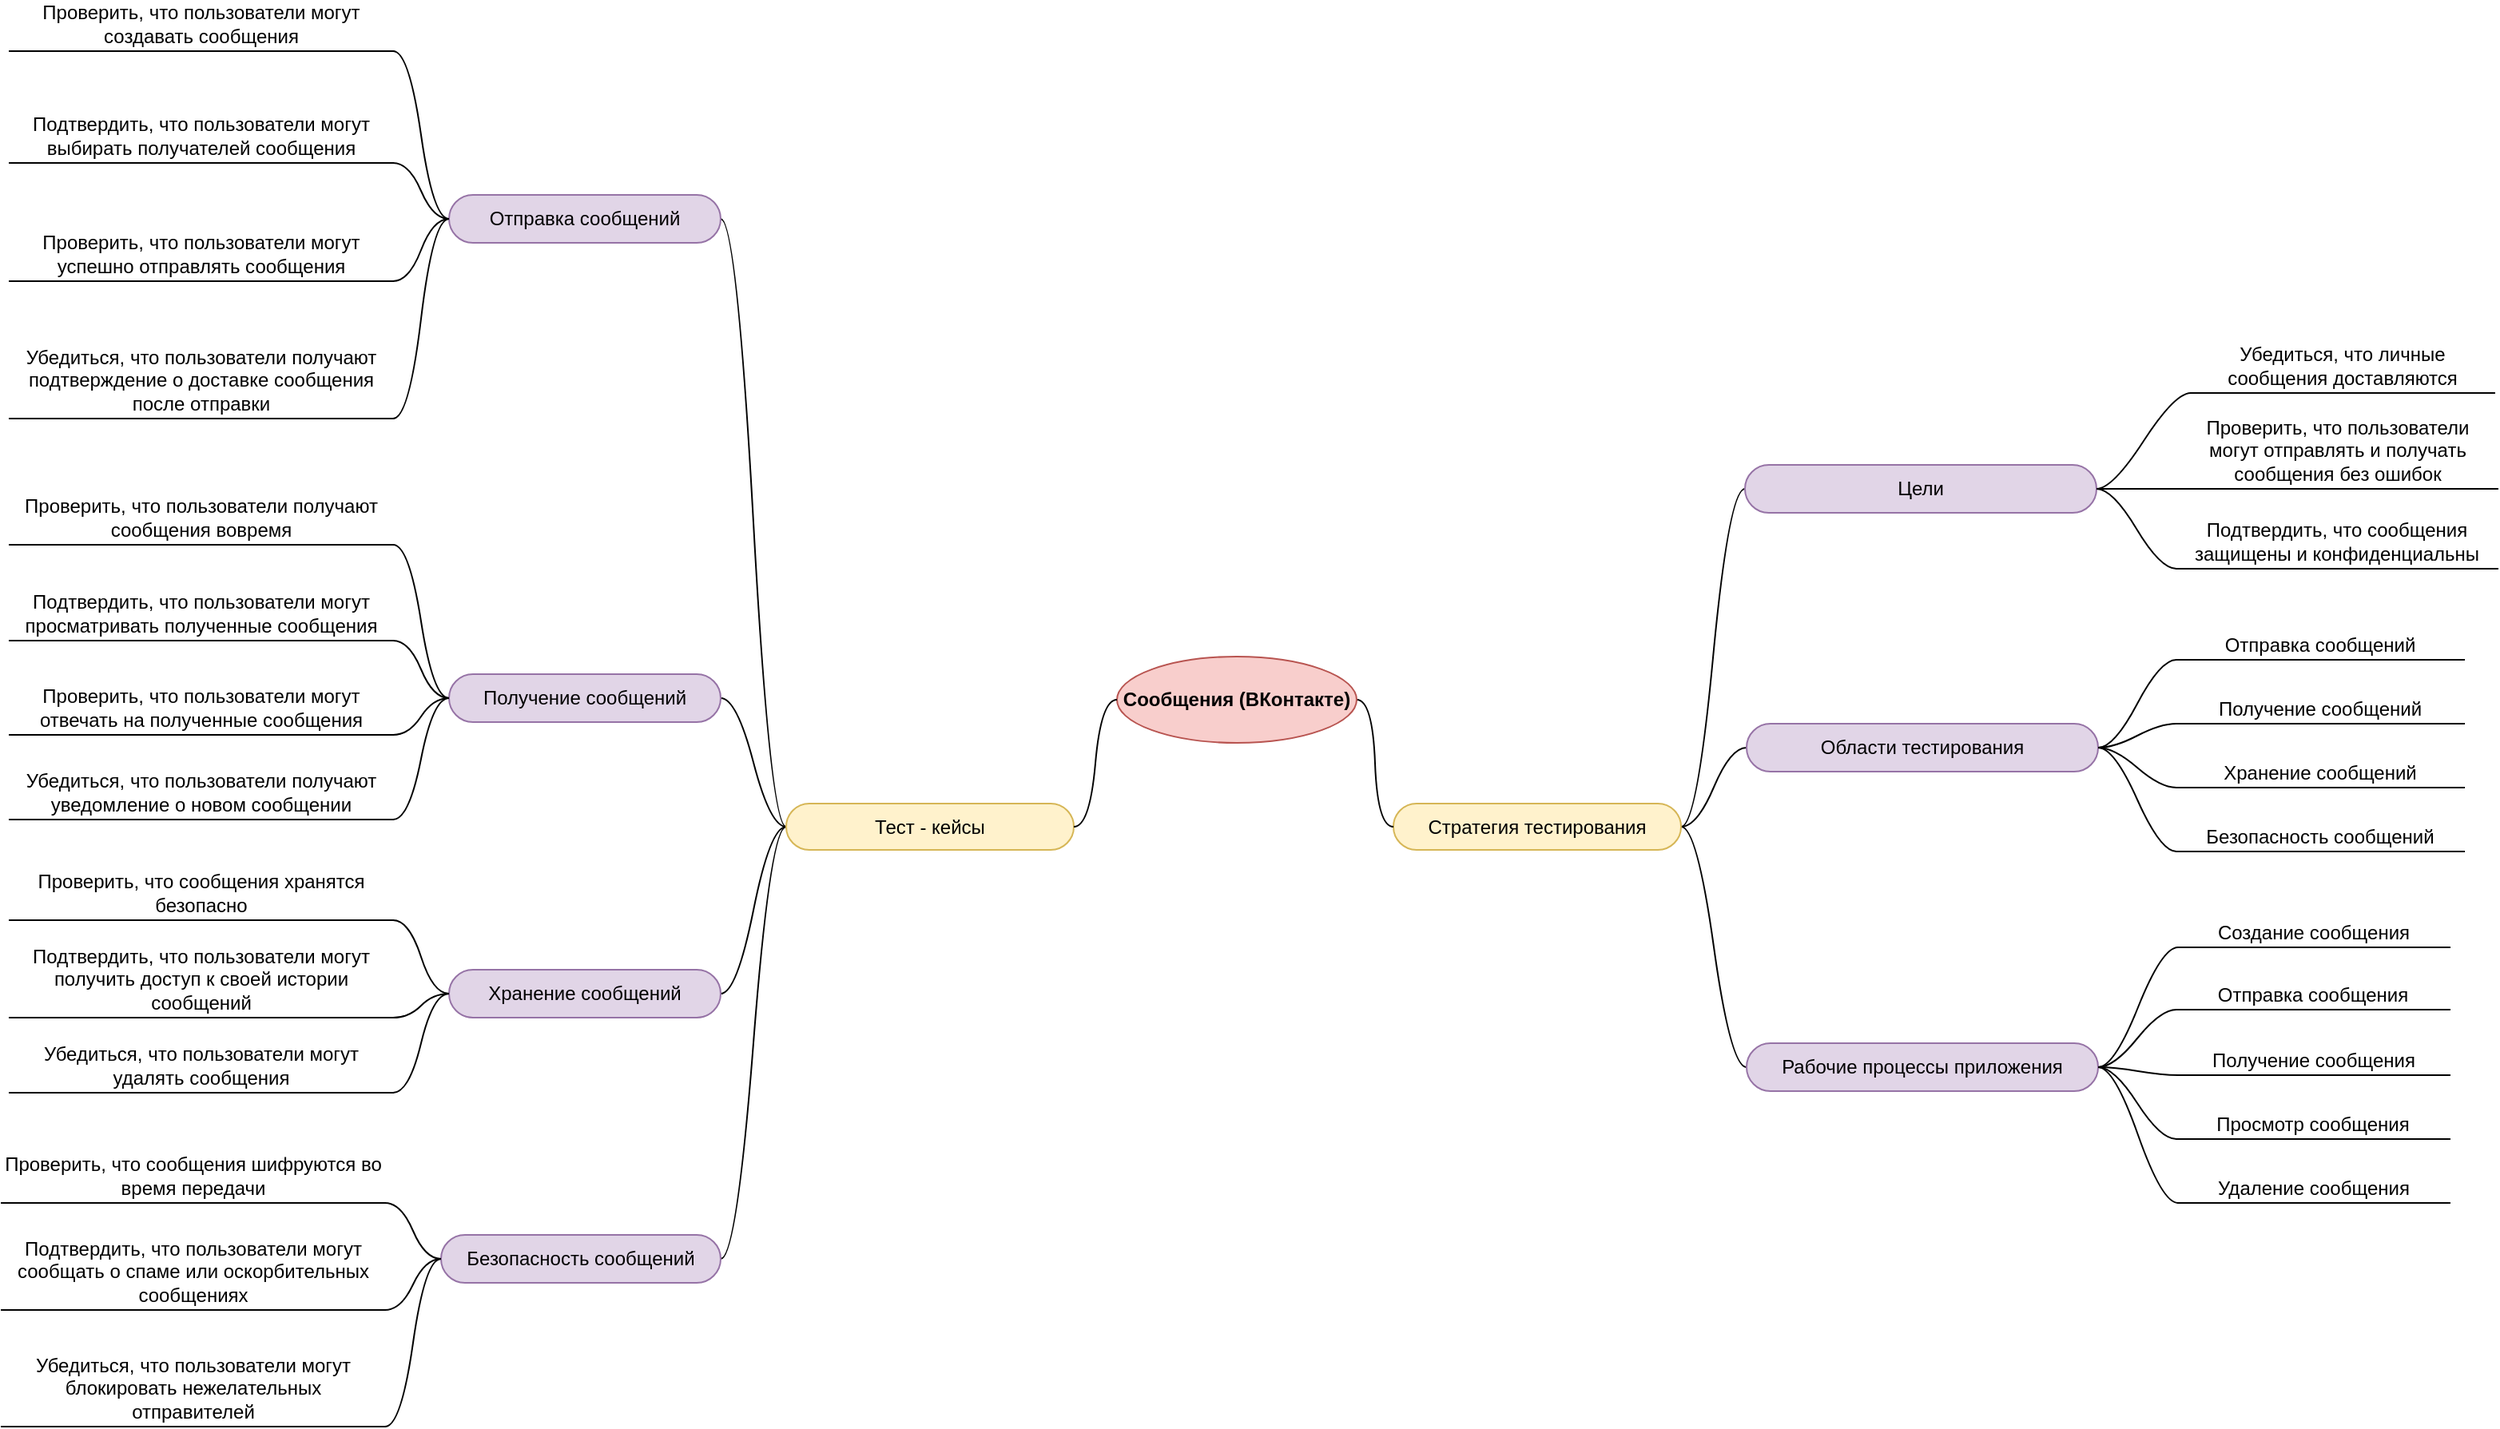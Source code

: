 <mxfile version="21.3.7" type="device">
  <diagram name="Mind Map" id="d9MT_dZZyGYE3YTOfbhO">
    <mxGraphModel dx="2514" dy="1024" grid="1" gridSize="10" guides="1" tooltips="1" connect="1" arrows="1" fold="1" page="1" pageScale="1" pageWidth="827" pageHeight="1169" math="0" shadow="0">
      <root>
        <mxCell id="0" />
        <mxCell id="1" parent="0" />
        <mxCell id="D-rcq2_naav-vHTjKdaI-103" style="edgeStyle=entityRelationEdgeStyle;rounded=0;orthogonalLoop=1;jettySize=auto;html=1;startArrow=none;endArrow=none;segment=10;curved=1;sourcePerimeterSpacing=0;targetPerimeterSpacing=0;entryX=0;entryY=0.5;entryDx=0;entryDy=0;" edge="1" parent="1" source="D-rcq2_naav-vHTjKdaI-1" target="D-rcq2_naav-vHTjKdaI-8">
          <mxGeometry relative="1" as="geometry" />
        </mxCell>
        <mxCell id="D-rcq2_naav-vHTjKdaI-104" style="edgeStyle=entityRelationEdgeStyle;rounded=0;orthogonalLoop=1;jettySize=auto;html=1;startArrow=none;endArrow=none;segment=10;curved=1;sourcePerimeterSpacing=0;targetPerimeterSpacing=0;entryX=0;entryY=0.5;entryDx=0;entryDy=0;" edge="1" parent="1" source="D-rcq2_naav-vHTjKdaI-1" target="D-rcq2_naav-vHTjKdaI-13">
          <mxGeometry relative="1" as="geometry" />
        </mxCell>
        <mxCell id="D-rcq2_naav-vHTjKdaI-105" style="edgeStyle=entityRelationEdgeStyle;rounded=0;orthogonalLoop=1;jettySize=auto;html=1;startArrow=none;endArrow=none;segment=10;curved=1;sourcePerimeterSpacing=0;targetPerimeterSpacing=0;entryX=0;entryY=0.5;entryDx=0;entryDy=0;" edge="1" parent="1" source="D-rcq2_naav-vHTjKdaI-1" target="D-rcq2_naav-vHTjKdaI-11">
          <mxGeometry relative="1" as="geometry" />
        </mxCell>
        <mxCell id="D-rcq2_naav-vHTjKdaI-1" value="Стратегия тестирования" style="whiteSpace=wrap;html=1;rounded=1;arcSize=50;align=center;verticalAlign=middle;strokeWidth=1;autosize=1;spacing=4;treeFolding=1;treeMoving=1;newEdgeStyle={&quot;edgeStyle&quot;:&quot;entityRelationEdgeStyle&quot;,&quot;startArrow&quot;:&quot;none&quot;,&quot;endArrow&quot;:&quot;none&quot;,&quot;segment&quot;:10,&quot;curved&quot;:1,&quot;sourcePerimeterSpacing&quot;:0,&quot;targetPerimeterSpacing&quot;:0};fillColor=#fff2cc;strokeColor=#d6b656;" vertex="1" parent="1">
          <mxGeometry x="101" y="621" width="180" height="29" as="geometry" />
        </mxCell>
        <mxCell id="D-rcq2_naav-vHTjKdaI-2" value="" style="edgeStyle=entityRelationEdgeStyle;startArrow=none;endArrow=none;segment=10;curved=1;sourcePerimeterSpacing=0;targetPerimeterSpacing=0;rounded=0;exitX=1;exitY=0.5;exitDx=0;exitDy=0;" edge="1" target="D-rcq2_naav-vHTjKdaI-1" parent="1" source="D-rcq2_naav-vHTjKdaI-3">
          <mxGeometry relative="1" as="geometry">
            <mxPoint x="541" y="656" as="sourcePoint" />
          </mxGeometry>
        </mxCell>
        <mxCell id="D-rcq2_naav-vHTjKdaI-3" value="Сообщения (ВКонтакте)" style="ellipse;whiteSpace=wrap;html=1;align=center;newEdgeStyle={&quot;edgeStyle&quot;:&quot;entityRelationEdgeStyle&quot;,&quot;startArrow&quot;:&quot;none&quot;,&quot;endArrow&quot;:&quot;none&quot;,&quot;segment&quot;:10,&quot;curved&quot;:1,&quot;sourcePerimeterSpacing&quot;:0,&quot;targetPerimeterSpacing&quot;:0};treeFolding=1;treeMoving=1;fillColor=#f8cecc;strokeColor=#b85450;fontStyle=1" vertex="1" parent="1">
          <mxGeometry x="-72" y="529" width="150" height="54" as="geometry" />
        </mxCell>
        <mxCell id="D-rcq2_naav-vHTjKdaI-96" style="edgeStyle=entityRelationEdgeStyle;rounded=0;orthogonalLoop=1;jettySize=auto;html=1;startArrow=none;endArrow=none;segment=10;curved=1;sourcePerimeterSpacing=0;targetPerimeterSpacing=0;entryX=1;entryY=0.5;entryDx=0;entryDy=0;" edge="1" parent="1" source="D-rcq2_naav-vHTjKdaI-4" target="D-rcq2_naav-vHTjKdaI-15">
          <mxGeometry relative="1" as="geometry" />
        </mxCell>
        <mxCell id="D-rcq2_naav-vHTjKdaI-97" style="edgeStyle=entityRelationEdgeStyle;rounded=0;orthogonalLoop=1;jettySize=auto;html=1;startArrow=none;endArrow=none;segment=10;curved=1;sourcePerimeterSpacing=0;targetPerimeterSpacing=0;entryX=1;entryY=0.5;entryDx=0;entryDy=0;" edge="1" parent="1" source="D-rcq2_naav-vHTjKdaI-4" target="D-rcq2_naav-vHTjKdaI-17">
          <mxGeometry relative="1" as="geometry" />
        </mxCell>
        <mxCell id="D-rcq2_naav-vHTjKdaI-98" style="edgeStyle=entityRelationEdgeStyle;rounded=0;orthogonalLoop=1;jettySize=auto;html=1;startArrow=none;endArrow=none;segment=10;curved=1;sourcePerimeterSpacing=0;targetPerimeterSpacing=0;entryX=1;entryY=0.5;entryDx=0;entryDy=0;" edge="1" parent="1" source="D-rcq2_naav-vHTjKdaI-4" target="D-rcq2_naav-vHTjKdaI-18">
          <mxGeometry relative="1" as="geometry" />
        </mxCell>
        <mxCell id="D-rcq2_naav-vHTjKdaI-99" style="edgeStyle=entityRelationEdgeStyle;rounded=0;orthogonalLoop=1;jettySize=auto;html=1;startArrow=none;endArrow=none;segment=10;curved=1;sourcePerimeterSpacing=0;targetPerimeterSpacing=0;entryX=1;entryY=0.5;entryDx=0;entryDy=0;" edge="1" parent="1" source="D-rcq2_naav-vHTjKdaI-4" target="D-rcq2_naav-vHTjKdaI-19">
          <mxGeometry relative="1" as="geometry" />
        </mxCell>
        <mxCell id="D-rcq2_naav-vHTjKdaI-4" value="Тест - кейсы" style="whiteSpace=wrap;html=1;rounded=1;arcSize=50;align=center;verticalAlign=middle;strokeWidth=1;autosize=1;spacing=4;treeFolding=1;treeMoving=1;newEdgeStyle={&quot;edgeStyle&quot;:&quot;entityRelationEdgeStyle&quot;,&quot;startArrow&quot;:&quot;none&quot;,&quot;endArrow&quot;:&quot;none&quot;,&quot;segment&quot;:10,&quot;curved&quot;:1,&quot;sourcePerimeterSpacing&quot;:0,&quot;targetPerimeterSpacing&quot;:0};fillColor=#fff2cc;strokeColor=#d6b656;" vertex="1" parent="1">
          <mxGeometry x="-279" y="621" width="180" height="29" as="geometry" />
        </mxCell>
        <mxCell id="D-rcq2_naav-vHTjKdaI-5" value="" style="edgeStyle=entityRelationEdgeStyle;startArrow=none;endArrow=none;segment=10;curved=1;sourcePerimeterSpacing=0;targetPerimeterSpacing=0;rounded=0;exitX=0;exitY=0.5;exitDx=0;exitDy=0;" edge="1" target="D-rcq2_naav-vHTjKdaI-4" parent="1" source="D-rcq2_naav-vHTjKdaI-3">
          <mxGeometry relative="1" as="geometry">
            <mxPoint x="591" y="483" as="sourcePoint" />
          </mxGeometry>
        </mxCell>
        <mxCell id="D-rcq2_naav-vHTjKdaI-8" value="Цели" style="whiteSpace=wrap;html=1;rounded=1;arcSize=50;align=center;verticalAlign=middle;strokeWidth=1;autosize=1;spacing=4;treeFolding=1;treeMoving=1;newEdgeStyle={&quot;edgeStyle&quot;:&quot;entityRelationEdgeStyle&quot;,&quot;startArrow&quot;:&quot;none&quot;,&quot;endArrow&quot;:&quot;none&quot;,&quot;segment&quot;:10,&quot;curved&quot;:1,&quot;sourcePerimeterSpacing&quot;:0,&quot;targetPerimeterSpacing&quot;:0};fillColor=#e1d5e7;strokeColor=#9673a6;" vertex="1" parent="1">
          <mxGeometry x="321" y="409" width="220" height="30" as="geometry" />
        </mxCell>
        <mxCell id="D-rcq2_naav-vHTjKdaI-11" value="Области тестирования" style="whiteSpace=wrap;html=1;rounded=1;arcSize=50;align=center;verticalAlign=middle;strokeWidth=1;autosize=1;spacing=4;treeFolding=1;treeMoving=1;newEdgeStyle={&quot;edgeStyle&quot;:&quot;entityRelationEdgeStyle&quot;,&quot;startArrow&quot;:&quot;none&quot;,&quot;endArrow&quot;:&quot;none&quot;,&quot;segment&quot;:10,&quot;curved&quot;:1,&quot;sourcePerimeterSpacing&quot;:0,&quot;targetPerimeterSpacing&quot;:0};fillColor=#e1d5e7;strokeColor=#9673a6;" vertex="1" parent="1">
          <mxGeometry x="322" y="571" width="220" height="30" as="geometry" />
        </mxCell>
        <mxCell id="D-rcq2_naav-vHTjKdaI-13" value="Рабочие процессы приложения" style="whiteSpace=wrap;html=1;rounded=1;arcSize=50;align=center;verticalAlign=middle;strokeWidth=1;autosize=1;spacing=4;treeFolding=1;treeMoving=1;newEdgeStyle={&quot;edgeStyle&quot;:&quot;entityRelationEdgeStyle&quot;,&quot;startArrow&quot;:&quot;none&quot;,&quot;endArrow&quot;:&quot;none&quot;,&quot;segment&quot;:10,&quot;curved&quot;:1,&quot;sourcePerimeterSpacing&quot;:0,&quot;targetPerimeterSpacing&quot;:0};fillColor=#e1d5e7;strokeColor=#9673a6;" vertex="1" parent="1">
          <mxGeometry x="322" y="771" width="220" height="30" as="geometry" />
        </mxCell>
        <mxCell id="D-rcq2_naav-vHTjKdaI-15" value="Отправка сообщений" style="whiteSpace=wrap;html=1;rounded=1;arcSize=50;align=center;verticalAlign=middle;strokeWidth=1;autosize=1;spacing=4;treeFolding=1;treeMoving=1;newEdgeStyle={&quot;edgeStyle&quot;:&quot;entityRelationEdgeStyle&quot;,&quot;startArrow&quot;:&quot;none&quot;,&quot;endArrow&quot;:&quot;none&quot;,&quot;segment&quot;:10,&quot;curved&quot;:1,&quot;sourcePerimeterSpacing&quot;:0,&quot;targetPerimeterSpacing&quot;:0};fillColor=#e1d5e7;strokeColor=#9673a6;" vertex="1" parent="1">
          <mxGeometry x="-490" y="240" width="170" height="30" as="geometry" />
        </mxCell>
        <mxCell id="D-rcq2_naav-vHTjKdaI-17" value="Получение сообщений" style="whiteSpace=wrap;html=1;rounded=1;arcSize=50;align=center;verticalAlign=middle;strokeWidth=1;autosize=1;spacing=4;treeFolding=1;treeMoving=1;newEdgeStyle={&quot;edgeStyle&quot;:&quot;entityRelationEdgeStyle&quot;,&quot;startArrow&quot;:&quot;none&quot;,&quot;endArrow&quot;:&quot;none&quot;,&quot;segment&quot;:10,&quot;curved&quot;:1,&quot;sourcePerimeterSpacing&quot;:0,&quot;targetPerimeterSpacing&quot;:0};fillColor=#e1d5e7;strokeColor=#9673a6;" vertex="1" parent="1">
          <mxGeometry x="-490" y="540" width="170" height="30" as="geometry" />
        </mxCell>
        <mxCell id="D-rcq2_naav-vHTjKdaI-18" value="Хранение сообщений" style="whiteSpace=wrap;html=1;rounded=1;arcSize=50;align=center;verticalAlign=middle;strokeWidth=1;autosize=1;spacing=4;treeFolding=1;treeMoving=1;newEdgeStyle={&quot;edgeStyle&quot;:&quot;entityRelationEdgeStyle&quot;,&quot;startArrow&quot;:&quot;none&quot;,&quot;endArrow&quot;:&quot;none&quot;,&quot;segment&quot;:10,&quot;curved&quot;:1,&quot;sourcePerimeterSpacing&quot;:0,&quot;targetPerimeterSpacing&quot;:0};fillColor=#e1d5e7;strokeColor=#9673a6;" vertex="1" parent="1">
          <mxGeometry x="-490" y="725" width="170" height="30" as="geometry" />
        </mxCell>
        <mxCell id="D-rcq2_naav-vHTjKdaI-19" value="Безопасность сообщений" style="whiteSpace=wrap;html=1;rounded=1;arcSize=50;align=center;verticalAlign=middle;strokeWidth=1;autosize=1;spacing=4;treeFolding=1;treeMoving=1;newEdgeStyle={&quot;edgeStyle&quot;:&quot;entityRelationEdgeStyle&quot;,&quot;startArrow&quot;:&quot;none&quot;,&quot;endArrow&quot;:&quot;none&quot;,&quot;segment&quot;:10,&quot;curved&quot;:1,&quot;sourcePerimeterSpacing&quot;:0,&quot;targetPerimeterSpacing&quot;:0};fillColor=#e1d5e7;strokeColor=#9673a6;" vertex="1" parent="1">
          <mxGeometry x="-495" y="891" width="175" height="30" as="geometry" />
        </mxCell>
        <mxCell id="D-rcq2_naav-vHTjKdaI-22" value="Убедиться, что личные сообщения доставляются" style="whiteSpace=wrap;html=1;shape=partialRectangle;top=0;left=0;bottom=1;right=0;points=[[0,1],[1,1]];fillColor=none;align=center;verticalAlign=bottom;routingCenterY=0.5;snapToPoint=1;recursiveResize=0;autosize=1;treeFolding=1;treeMoving=1;newEdgeStyle={&quot;edgeStyle&quot;:&quot;entityRelationEdgeStyle&quot;,&quot;startArrow&quot;:&quot;none&quot;,&quot;endArrow&quot;:&quot;none&quot;,&quot;segment&quot;:10,&quot;curved&quot;:1,&quot;sourcePerimeterSpacing&quot;:0,&quot;targetPerimeterSpacing&quot;:0};" vertex="1" parent="1">
          <mxGeometry x="600" y="334" width="190" height="30" as="geometry" />
        </mxCell>
        <mxCell id="D-rcq2_naav-vHTjKdaI-23" value="" style="edgeStyle=entityRelationEdgeStyle;startArrow=none;endArrow=none;segment=10;curved=1;sourcePerimeterSpacing=0;targetPerimeterSpacing=0;rounded=0;exitX=1;exitY=0.5;exitDx=0;exitDy=0;" edge="1" target="D-rcq2_naav-vHTjKdaI-22" parent="1" source="D-rcq2_naav-vHTjKdaI-8">
          <mxGeometry relative="1" as="geometry">
            <mxPoint x="532" y="471" as="sourcePoint" />
          </mxGeometry>
        </mxCell>
        <mxCell id="D-rcq2_naav-vHTjKdaI-25" style="edgeStyle=entityRelationEdgeStyle;rounded=0;orthogonalLoop=1;jettySize=auto;html=1;startArrow=none;endArrow=none;segment=10;curved=1;sourcePerimeterSpacing=0;targetPerimeterSpacing=0;entryX=1;entryY=0.5;entryDx=0;entryDy=0;" edge="1" parent="1" source="D-rcq2_naav-vHTjKdaI-24" target="D-rcq2_naav-vHTjKdaI-8">
          <mxGeometry relative="1" as="geometry" />
        </mxCell>
        <mxCell id="D-rcq2_naav-vHTjKdaI-24" value="Проверить, что пользователи могут отправлять и получать сообщения без ошибок" style="whiteSpace=wrap;html=1;shape=partialRectangle;top=0;left=0;bottom=1;right=0;points=[[0,1],[1,1]];fillColor=none;align=center;verticalAlign=bottom;routingCenterY=0.5;snapToPoint=1;recursiveResize=0;autosize=1;treeFolding=1;treeMoving=1;newEdgeStyle={&quot;edgeStyle&quot;:&quot;entityRelationEdgeStyle&quot;,&quot;startArrow&quot;:&quot;none&quot;,&quot;endArrow&quot;:&quot;none&quot;,&quot;segment&quot;:10,&quot;curved&quot;:1,&quot;sourcePerimeterSpacing&quot;:0,&quot;targetPerimeterSpacing&quot;:0};" vertex="1" parent="1">
          <mxGeometry x="592" y="394" width="200" height="30" as="geometry" />
        </mxCell>
        <mxCell id="D-rcq2_naav-vHTjKdaI-27" style="edgeStyle=entityRelationEdgeStyle;rounded=0;orthogonalLoop=1;jettySize=auto;html=1;startArrow=none;endArrow=none;segment=10;curved=1;sourcePerimeterSpacing=0;targetPerimeterSpacing=0;entryX=1;entryY=0.5;entryDx=0;entryDy=0;" edge="1" parent="1" source="D-rcq2_naav-vHTjKdaI-26" target="D-rcq2_naav-vHTjKdaI-8">
          <mxGeometry relative="1" as="geometry" />
        </mxCell>
        <mxCell id="D-rcq2_naav-vHTjKdaI-26" value="Подтвердить, что сообщения защищены и конфиденциальны" style="whiteSpace=wrap;html=1;shape=partialRectangle;top=0;left=0;bottom=1;right=0;points=[[0,1],[1,1]];fillColor=none;align=center;verticalAlign=bottom;routingCenterY=0.5;snapToPoint=1;recursiveResize=0;autosize=1;treeFolding=1;treeMoving=1;newEdgeStyle={&quot;edgeStyle&quot;:&quot;entityRelationEdgeStyle&quot;,&quot;startArrow&quot;:&quot;none&quot;,&quot;endArrow&quot;:&quot;none&quot;,&quot;segment&quot;:10,&quot;curved&quot;:1,&quot;sourcePerimeterSpacing&quot;:0,&quot;targetPerimeterSpacing&quot;:0};" vertex="1" parent="1">
          <mxGeometry x="591" y="444" width="201" height="30" as="geometry" />
        </mxCell>
        <mxCell id="D-rcq2_naav-vHTjKdaI-33" style="edgeStyle=entityRelationEdgeStyle;rounded=0;orthogonalLoop=1;jettySize=auto;html=1;startArrow=none;endArrow=none;segment=10;curved=1;sourcePerimeterSpacing=0;targetPerimeterSpacing=0;entryX=1;entryY=0.5;entryDx=0;entryDy=0;" edge="1" parent="1" source="D-rcq2_naav-vHTjKdaI-28" target="D-rcq2_naav-vHTjKdaI-11">
          <mxGeometry relative="1" as="geometry" />
        </mxCell>
        <mxCell id="D-rcq2_naav-vHTjKdaI-28" value="Отправка сообщений" style="whiteSpace=wrap;html=1;shape=partialRectangle;top=0;left=0;bottom=1;right=0;points=[[0,1],[1,1]];fillColor=none;align=center;verticalAlign=bottom;routingCenterY=0.5;snapToPoint=1;recursiveResize=0;autosize=1;treeFolding=1;treeMoving=1;newEdgeStyle={&quot;edgeStyle&quot;:&quot;entityRelationEdgeStyle&quot;,&quot;startArrow&quot;:&quot;none&quot;,&quot;endArrow&quot;:&quot;none&quot;,&quot;segment&quot;:10,&quot;curved&quot;:1,&quot;sourcePerimeterSpacing&quot;:0,&quot;targetPerimeterSpacing&quot;:0};" vertex="1" parent="1">
          <mxGeometry x="591" y="501" width="180" height="30" as="geometry" />
        </mxCell>
        <mxCell id="D-rcq2_naav-vHTjKdaI-34" style="edgeStyle=entityRelationEdgeStyle;rounded=0;orthogonalLoop=1;jettySize=auto;html=1;startArrow=none;endArrow=none;segment=10;curved=1;sourcePerimeterSpacing=0;targetPerimeterSpacing=0;entryX=1;entryY=0.5;entryDx=0;entryDy=0;" edge="1" parent="1" source="D-rcq2_naav-vHTjKdaI-30" target="D-rcq2_naav-vHTjKdaI-11">
          <mxGeometry relative="1" as="geometry" />
        </mxCell>
        <mxCell id="D-rcq2_naav-vHTjKdaI-30" value="Получение сообщений" style="whiteSpace=wrap;html=1;shape=partialRectangle;top=0;left=0;bottom=1;right=0;points=[[0,1],[1,1]];fillColor=none;align=center;verticalAlign=bottom;routingCenterY=0.5;snapToPoint=1;recursiveResize=0;autosize=1;treeFolding=1;treeMoving=1;newEdgeStyle={&quot;edgeStyle&quot;:&quot;entityRelationEdgeStyle&quot;,&quot;startArrow&quot;:&quot;none&quot;,&quot;endArrow&quot;:&quot;none&quot;,&quot;segment&quot;:10,&quot;curved&quot;:1,&quot;sourcePerimeterSpacing&quot;:0,&quot;targetPerimeterSpacing&quot;:0};" vertex="1" parent="1">
          <mxGeometry x="591" y="541" width="180" height="30" as="geometry" />
        </mxCell>
        <mxCell id="D-rcq2_naav-vHTjKdaI-35" style="edgeStyle=entityRelationEdgeStyle;rounded=0;orthogonalLoop=1;jettySize=auto;html=1;startArrow=none;endArrow=none;segment=10;curved=1;sourcePerimeterSpacing=0;targetPerimeterSpacing=0;entryX=1;entryY=0.5;entryDx=0;entryDy=0;" edge="1" parent="1" source="D-rcq2_naav-vHTjKdaI-31" target="D-rcq2_naav-vHTjKdaI-11">
          <mxGeometry relative="1" as="geometry" />
        </mxCell>
        <mxCell id="D-rcq2_naav-vHTjKdaI-31" value="Хранение сообщений" style="whiteSpace=wrap;html=1;shape=partialRectangle;top=0;left=0;bottom=1;right=0;points=[[0,1],[1,1]];fillColor=none;align=center;verticalAlign=bottom;routingCenterY=0.5;snapToPoint=1;recursiveResize=0;autosize=1;treeFolding=1;treeMoving=1;newEdgeStyle={&quot;edgeStyle&quot;:&quot;entityRelationEdgeStyle&quot;,&quot;startArrow&quot;:&quot;none&quot;,&quot;endArrow&quot;:&quot;none&quot;,&quot;segment&quot;:10,&quot;curved&quot;:1,&quot;sourcePerimeterSpacing&quot;:0,&quot;targetPerimeterSpacing&quot;:0};" vertex="1" parent="1">
          <mxGeometry x="591" y="581" width="180" height="30" as="geometry" />
        </mxCell>
        <mxCell id="D-rcq2_naav-vHTjKdaI-36" style="edgeStyle=entityRelationEdgeStyle;rounded=0;orthogonalLoop=1;jettySize=auto;html=1;startArrow=none;endArrow=none;segment=10;curved=1;sourcePerimeterSpacing=0;targetPerimeterSpacing=0;entryX=1;entryY=0.5;entryDx=0;entryDy=0;" edge="1" parent="1" source="D-rcq2_naav-vHTjKdaI-32" target="D-rcq2_naav-vHTjKdaI-11">
          <mxGeometry relative="1" as="geometry" />
        </mxCell>
        <mxCell id="D-rcq2_naav-vHTjKdaI-32" value="Безопасность сообщений" style="whiteSpace=wrap;html=1;shape=partialRectangle;top=0;left=0;bottom=1;right=0;points=[[0,1],[1,1]];fillColor=none;align=center;verticalAlign=bottom;routingCenterY=0.5;snapToPoint=1;recursiveResize=0;autosize=1;treeFolding=1;treeMoving=1;newEdgeStyle={&quot;edgeStyle&quot;:&quot;entityRelationEdgeStyle&quot;,&quot;startArrow&quot;:&quot;none&quot;,&quot;endArrow&quot;:&quot;none&quot;,&quot;segment&quot;:10,&quot;curved&quot;:1,&quot;sourcePerimeterSpacing&quot;:0,&quot;targetPerimeterSpacing&quot;:0};" vertex="1" parent="1">
          <mxGeometry x="591" y="621" width="180" height="30" as="geometry" />
        </mxCell>
        <mxCell id="D-rcq2_naav-vHTjKdaI-45" style="edgeStyle=entityRelationEdgeStyle;rounded=0;orthogonalLoop=1;jettySize=auto;html=1;startArrow=none;endArrow=none;segment=10;curved=1;sourcePerimeterSpacing=0;targetPerimeterSpacing=0;entryX=1;entryY=0.5;entryDx=0;entryDy=0;" edge="1" parent="1" source="D-rcq2_naav-vHTjKdaI-37" target="D-rcq2_naav-vHTjKdaI-13">
          <mxGeometry relative="1" as="geometry" />
        </mxCell>
        <mxCell id="D-rcq2_naav-vHTjKdaI-37" value="Создание сообщения" style="whiteSpace=wrap;html=1;shape=partialRectangle;top=0;left=0;bottom=1;right=0;points=[[0,1],[1,1]];fillColor=none;align=center;verticalAlign=bottom;routingCenterY=0.5;snapToPoint=1;recursiveResize=0;autosize=1;treeFolding=1;treeMoving=1;newEdgeStyle={&quot;edgeStyle&quot;:&quot;entityRelationEdgeStyle&quot;,&quot;startArrow&quot;:&quot;none&quot;,&quot;endArrow&quot;:&quot;none&quot;,&quot;segment&quot;:10,&quot;curved&quot;:1,&quot;sourcePerimeterSpacing&quot;:0,&quot;targetPerimeterSpacing&quot;:0};" vertex="1" parent="1">
          <mxGeometry x="592" y="681" width="170" height="30" as="geometry" />
        </mxCell>
        <mxCell id="D-rcq2_naav-vHTjKdaI-46" style="edgeStyle=entityRelationEdgeStyle;rounded=0;orthogonalLoop=1;jettySize=auto;html=1;startArrow=none;endArrow=none;segment=10;curved=1;sourcePerimeterSpacing=0;targetPerimeterSpacing=0;entryX=1;entryY=0.5;entryDx=0;entryDy=0;" edge="1" parent="1" source="D-rcq2_naav-vHTjKdaI-41" target="D-rcq2_naav-vHTjKdaI-13">
          <mxGeometry relative="1" as="geometry" />
        </mxCell>
        <mxCell id="D-rcq2_naav-vHTjKdaI-41" value="Отправка сообщения" style="whiteSpace=wrap;html=1;shape=partialRectangle;top=0;left=0;bottom=1;right=0;points=[[0,1],[1,1]];fillColor=none;align=center;verticalAlign=bottom;routingCenterY=0.5;snapToPoint=1;recursiveResize=0;autosize=1;treeFolding=1;treeMoving=1;newEdgeStyle={&quot;edgeStyle&quot;:&quot;entityRelationEdgeStyle&quot;,&quot;startArrow&quot;:&quot;none&quot;,&quot;endArrow&quot;:&quot;none&quot;,&quot;segment&quot;:10,&quot;curved&quot;:1,&quot;sourcePerimeterSpacing&quot;:0,&quot;targetPerimeterSpacing&quot;:0};" vertex="1" parent="1">
          <mxGeometry x="591" y="720" width="171" height="30" as="geometry" />
        </mxCell>
        <mxCell id="D-rcq2_naav-vHTjKdaI-47" style="edgeStyle=entityRelationEdgeStyle;rounded=0;orthogonalLoop=1;jettySize=auto;html=1;startArrow=none;endArrow=none;segment=10;curved=1;sourcePerimeterSpacing=0;targetPerimeterSpacing=0;entryX=1;entryY=0.5;entryDx=0;entryDy=0;" edge="1" parent="1" source="D-rcq2_naav-vHTjKdaI-42" target="D-rcq2_naav-vHTjKdaI-13">
          <mxGeometry relative="1" as="geometry" />
        </mxCell>
        <mxCell id="D-rcq2_naav-vHTjKdaI-42" value="Получение сообщения" style="whiteSpace=wrap;html=1;shape=partialRectangle;top=0;left=0;bottom=1;right=0;points=[[0,1],[1,1]];fillColor=none;align=center;verticalAlign=bottom;routingCenterY=0.5;snapToPoint=1;recursiveResize=0;autosize=1;treeFolding=1;treeMoving=1;newEdgeStyle={&quot;edgeStyle&quot;:&quot;entityRelationEdgeStyle&quot;,&quot;startArrow&quot;:&quot;none&quot;,&quot;endArrow&quot;:&quot;none&quot;,&quot;segment&quot;:10,&quot;curved&quot;:1,&quot;sourcePerimeterSpacing&quot;:0,&quot;targetPerimeterSpacing&quot;:0};" vertex="1" parent="1">
          <mxGeometry x="592" y="761" width="170" height="30" as="geometry" />
        </mxCell>
        <mxCell id="D-rcq2_naav-vHTjKdaI-48" style="edgeStyle=entityRelationEdgeStyle;rounded=0;orthogonalLoop=1;jettySize=auto;html=1;startArrow=none;endArrow=none;segment=10;curved=1;sourcePerimeterSpacing=0;targetPerimeterSpacing=0;entryX=1;entryY=0.5;entryDx=0;entryDy=0;" edge="1" parent="1" source="D-rcq2_naav-vHTjKdaI-43" target="D-rcq2_naav-vHTjKdaI-13">
          <mxGeometry relative="1" as="geometry" />
        </mxCell>
        <mxCell id="D-rcq2_naav-vHTjKdaI-43" value="Просмотр сообщения" style="whiteSpace=wrap;html=1;shape=partialRectangle;top=0;left=0;bottom=1;right=0;points=[[0,1],[1,1]];fillColor=none;align=center;verticalAlign=bottom;routingCenterY=0.5;snapToPoint=1;recursiveResize=0;autosize=1;treeFolding=1;treeMoving=1;newEdgeStyle={&quot;edgeStyle&quot;:&quot;entityRelationEdgeStyle&quot;,&quot;startArrow&quot;:&quot;none&quot;,&quot;endArrow&quot;:&quot;none&quot;,&quot;segment&quot;:10,&quot;curved&quot;:1,&quot;sourcePerimeterSpacing&quot;:0,&quot;targetPerimeterSpacing&quot;:0};" vertex="1" parent="1">
          <mxGeometry x="591" y="801" width="171" height="30" as="geometry" />
        </mxCell>
        <mxCell id="D-rcq2_naav-vHTjKdaI-49" style="edgeStyle=entityRelationEdgeStyle;rounded=0;orthogonalLoop=1;jettySize=auto;html=1;startArrow=none;endArrow=none;segment=10;curved=1;sourcePerimeterSpacing=0;targetPerimeterSpacing=0;entryX=1;entryY=0.5;entryDx=0;entryDy=0;" edge="1" parent="1" source="D-rcq2_naav-vHTjKdaI-44" target="D-rcq2_naav-vHTjKdaI-13">
          <mxGeometry relative="1" as="geometry" />
        </mxCell>
        <mxCell id="D-rcq2_naav-vHTjKdaI-44" value="Удаление сообщения" style="whiteSpace=wrap;html=1;shape=partialRectangle;top=0;left=0;bottom=1;right=0;points=[[0,1],[1,1]];fillColor=none;align=center;verticalAlign=bottom;routingCenterY=0.5;snapToPoint=1;recursiveResize=0;autosize=1;treeFolding=1;treeMoving=1;newEdgeStyle={&quot;edgeStyle&quot;:&quot;entityRelationEdgeStyle&quot;,&quot;startArrow&quot;:&quot;none&quot;,&quot;endArrow&quot;:&quot;none&quot;,&quot;segment&quot;:10,&quot;curved&quot;:1,&quot;sourcePerimeterSpacing&quot;:0,&quot;targetPerimeterSpacing&quot;:0};" vertex="1" parent="1">
          <mxGeometry x="592" y="841" width="170" height="30" as="geometry" />
        </mxCell>
        <mxCell id="D-rcq2_naav-vHTjKdaI-60" style="edgeStyle=entityRelationEdgeStyle;rounded=0;orthogonalLoop=1;jettySize=auto;html=1;startArrow=none;endArrow=none;segment=10;curved=1;sourcePerimeterSpacing=0;targetPerimeterSpacing=0;entryX=0;entryY=0.5;entryDx=0;entryDy=0;" edge="1" parent="1" source="D-rcq2_naav-vHTjKdaI-55" target="D-rcq2_naav-vHTjKdaI-15">
          <mxGeometry relative="1" as="geometry" />
        </mxCell>
        <mxCell id="D-rcq2_naav-vHTjKdaI-55" value="Проверить, что пользователи могут создавать сообщения" style="whiteSpace=wrap;html=1;shape=partialRectangle;top=0;left=0;bottom=1;right=0;points=[[0,1],[1,1]];fillColor=none;align=center;verticalAlign=bottom;routingCenterY=0.5;snapToPoint=1;recursiveResize=0;autosize=1;treeFolding=1;treeMoving=1;newEdgeStyle={&quot;edgeStyle&quot;:&quot;entityRelationEdgeStyle&quot;,&quot;startArrow&quot;:&quot;none&quot;,&quot;endArrow&quot;:&quot;none&quot;,&quot;segment&quot;:10,&quot;curved&quot;:1,&quot;sourcePerimeterSpacing&quot;:0,&quot;targetPerimeterSpacing&quot;:0};" vertex="1" parent="1">
          <mxGeometry x="-765" y="120" width="240" height="30" as="geometry" />
        </mxCell>
        <mxCell id="D-rcq2_naav-vHTjKdaI-61" style="edgeStyle=entityRelationEdgeStyle;rounded=0;orthogonalLoop=1;jettySize=auto;html=1;startArrow=none;endArrow=none;segment=10;curved=1;sourcePerimeterSpacing=0;targetPerimeterSpacing=0;entryX=0;entryY=0.5;entryDx=0;entryDy=0;" edge="1" parent="1" source="D-rcq2_naav-vHTjKdaI-57" target="D-rcq2_naav-vHTjKdaI-15">
          <mxGeometry relative="1" as="geometry" />
        </mxCell>
        <mxCell id="D-rcq2_naav-vHTjKdaI-57" value="Подтвердить, что пользователи могут выбирать получателей сообщения" style="whiteSpace=wrap;html=1;shape=partialRectangle;top=0;left=0;bottom=1;right=0;points=[[0,1],[1,1]];fillColor=none;align=center;verticalAlign=bottom;routingCenterY=0.5;snapToPoint=1;recursiveResize=0;autosize=1;treeFolding=1;treeMoving=1;newEdgeStyle={&quot;edgeStyle&quot;:&quot;entityRelationEdgeStyle&quot;,&quot;startArrow&quot;:&quot;none&quot;,&quot;endArrow&quot;:&quot;none&quot;,&quot;segment&quot;:10,&quot;curved&quot;:1,&quot;sourcePerimeterSpacing&quot;:0,&quot;targetPerimeterSpacing&quot;:0};" vertex="1" parent="1">
          <mxGeometry x="-765" y="190" width="240" height="30" as="geometry" />
        </mxCell>
        <mxCell id="D-rcq2_naav-vHTjKdaI-62" style="edgeStyle=entityRelationEdgeStyle;rounded=0;orthogonalLoop=1;jettySize=auto;html=1;startArrow=none;endArrow=none;segment=10;curved=1;sourcePerimeterSpacing=0;targetPerimeterSpacing=0;entryX=0;entryY=0.5;entryDx=0;entryDy=0;" edge="1" parent="1" source="D-rcq2_naav-vHTjKdaI-58" target="D-rcq2_naav-vHTjKdaI-15">
          <mxGeometry relative="1" as="geometry" />
        </mxCell>
        <mxCell id="D-rcq2_naav-vHTjKdaI-58" value="Проверить, что пользователи могут успешно отправлять сообщения" style="whiteSpace=wrap;html=1;shape=partialRectangle;top=0;left=0;bottom=1;right=0;points=[[0,1],[1,1]];fillColor=none;align=center;verticalAlign=bottom;routingCenterY=0.5;snapToPoint=1;recursiveResize=0;autosize=1;treeFolding=1;treeMoving=1;newEdgeStyle={&quot;edgeStyle&quot;:&quot;entityRelationEdgeStyle&quot;,&quot;startArrow&quot;:&quot;none&quot;,&quot;endArrow&quot;:&quot;none&quot;,&quot;segment&quot;:10,&quot;curved&quot;:1,&quot;sourcePerimeterSpacing&quot;:0,&quot;targetPerimeterSpacing&quot;:0};" vertex="1" parent="1">
          <mxGeometry x="-765" y="264" width="240" height="30" as="geometry" />
        </mxCell>
        <mxCell id="D-rcq2_naav-vHTjKdaI-63" style="edgeStyle=entityRelationEdgeStyle;rounded=0;orthogonalLoop=1;jettySize=auto;html=1;startArrow=none;endArrow=none;segment=10;curved=1;sourcePerimeterSpacing=0;targetPerimeterSpacing=0;entryX=0;entryY=0.5;entryDx=0;entryDy=0;" edge="1" parent="1" source="D-rcq2_naav-vHTjKdaI-59" target="D-rcq2_naav-vHTjKdaI-15">
          <mxGeometry relative="1" as="geometry" />
        </mxCell>
        <mxCell id="D-rcq2_naav-vHTjKdaI-59" value="Убедиться, что пользователи получают подтверждение о доставке сообщения после отправки" style="whiteSpace=wrap;html=1;shape=partialRectangle;top=0;left=0;bottom=1;right=0;points=[[0,1],[1,1]];fillColor=none;align=center;verticalAlign=bottom;routingCenterY=0.5;snapToPoint=1;recursiveResize=0;autosize=1;treeFolding=1;treeMoving=1;newEdgeStyle={&quot;edgeStyle&quot;:&quot;entityRelationEdgeStyle&quot;,&quot;startArrow&quot;:&quot;none&quot;,&quot;endArrow&quot;:&quot;none&quot;,&quot;segment&quot;:10,&quot;curved&quot;:1,&quot;sourcePerimeterSpacing&quot;:0,&quot;targetPerimeterSpacing&quot;:0};" vertex="1" parent="1">
          <mxGeometry x="-765" y="350" width="240" height="30" as="geometry" />
        </mxCell>
        <mxCell id="D-rcq2_naav-vHTjKdaI-71" style="edgeStyle=entityRelationEdgeStyle;rounded=0;orthogonalLoop=1;jettySize=auto;html=1;startArrow=none;endArrow=none;segment=10;curved=1;sourcePerimeterSpacing=0;targetPerimeterSpacing=0;entryX=0;entryY=0.5;entryDx=0;entryDy=0;" edge="1" parent="1" source="D-rcq2_naav-vHTjKdaI-65" target="D-rcq2_naav-vHTjKdaI-17">
          <mxGeometry relative="1" as="geometry" />
        </mxCell>
        <mxCell id="D-rcq2_naav-vHTjKdaI-65" value="Проверить, что пользователи получают сообщения вовремя" style="whiteSpace=wrap;html=1;shape=partialRectangle;top=0;left=0;bottom=1;right=0;points=[[0,1],[1,1]];fillColor=none;align=center;verticalAlign=bottom;routingCenterY=0.5;snapToPoint=1;recursiveResize=0;autosize=1;treeFolding=1;treeMoving=1;newEdgeStyle={&quot;edgeStyle&quot;:&quot;entityRelationEdgeStyle&quot;,&quot;startArrow&quot;:&quot;none&quot;,&quot;endArrow&quot;:&quot;none&quot;,&quot;segment&quot;:10,&quot;curved&quot;:1,&quot;sourcePerimeterSpacing&quot;:0,&quot;targetPerimeterSpacing&quot;:0};" vertex="1" parent="1">
          <mxGeometry x="-765" y="429" width="240" height="30" as="geometry" />
        </mxCell>
        <mxCell id="D-rcq2_naav-vHTjKdaI-72" style="edgeStyle=entityRelationEdgeStyle;rounded=0;orthogonalLoop=1;jettySize=auto;html=1;startArrow=none;endArrow=none;segment=10;curved=1;sourcePerimeterSpacing=0;targetPerimeterSpacing=0;entryX=0;entryY=0.5;entryDx=0;entryDy=0;" edge="1" parent="1" source="D-rcq2_naav-vHTjKdaI-66" target="D-rcq2_naav-vHTjKdaI-17">
          <mxGeometry relative="1" as="geometry" />
        </mxCell>
        <mxCell id="D-rcq2_naav-vHTjKdaI-66" value="Подтвердить, что пользователи могут просматривать полученные сообщения" style="whiteSpace=wrap;html=1;shape=partialRectangle;top=0;left=0;bottom=1;right=0;points=[[0,1],[1,1]];fillColor=none;align=center;verticalAlign=bottom;routingCenterY=0.5;snapToPoint=1;recursiveResize=0;autosize=1;treeFolding=1;treeMoving=1;newEdgeStyle={&quot;edgeStyle&quot;:&quot;entityRelationEdgeStyle&quot;,&quot;startArrow&quot;:&quot;none&quot;,&quot;endArrow&quot;:&quot;none&quot;,&quot;segment&quot;:10,&quot;curved&quot;:1,&quot;sourcePerimeterSpacing&quot;:0,&quot;targetPerimeterSpacing&quot;:0};" vertex="1" parent="1">
          <mxGeometry x="-765" y="489" width="240" height="30" as="geometry" />
        </mxCell>
        <mxCell id="D-rcq2_naav-vHTjKdaI-73" style="edgeStyle=entityRelationEdgeStyle;rounded=0;orthogonalLoop=1;jettySize=auto;html=1;startArrow=none;endArrow=none;segment=10;curved=1;sourcePerimeterSpacing=0;targetPerimeterSpacing=0;entryX=0;entryY=0.5;entryDx=0;entryDy=0;" edge="1" parent="1" source="D-rcq2_naav-vHTjKdaI-69" target="D-rcq2_naav-vHTjKdaI-17">
          <mxGeometry relative="1" as="geometry" />
        </mxCell>
        <mxCell id="D-rcq2_naav-vHTjKdaI-69" value="Проверить, что пользователи могут отвечать на полученные сообщения" style="whiteSpace=wrap;html=1;shape=partialRectangle;top=0;left=0;bottom=1;right=0;points=[[0,1],[1,1]];fillColor=none;align=center;verticalAlign=bottom;routingCenterY=0.5;snapToPoint=1;recursiveResize=0;autosize=1;treeFolding=1;treeMoving=1;newEdgeStyle={&quot;edgeStyle&quot;:&quot;entityRelationEdgeStyle&quot;,&quot;startArrow&quot;:&quot;none&quot;,&quot;endArrow&quot;:&quot;none&quot;,&quot;segment&quot;:10,&quot;curved&quot;:1,&quot;sourcePerimeterSpacing&quot;:0,&quot;targetPerimeterSpacing&quot;:0};" vertex="1" parent="1">
          <mxGeometry x="-765" y="548" width="240" height="30" as="geometry" />
        </mxCell>
        <mxCell id="D-rcq2_naav-vHTjKdaI-74" style="edgeStyle=entityRelationEdgeStyle;rounded=0;orthogonalLoop=1;jettySize=auto;html=1;startArrow=none;endArrow=none;segment=10;curved=1;sourcePerimeterSpacing=0;targetPerimeterSpacing=0;entryX=0;entryY=0.5;entryDx=0;entryDy=0;" edge="1" parent="1" source="D-rcq2_naav-vHTjKdaI-70" target="D-rcq2_naav-vHTjKdaI-17">
          <mxGeometry relative="1" as="geometry" />
        </mxCell>
        <mxCell id="D-rcq2_naav-vHTjKdaI-70" value="Убедиться, что пользователи получают уведомление о новом сообщении" style="whiteSpace=wrap;html=1;shape=partialRectangle;top=0;left=0;bottom=1;right=0;points=[[0,1],[1,1]];fillColor=none;align=center;verticalAlign=bottom;routingCenterY=0.5;snapToPoint=1;recursiveResize=0;autosize=1;treeFolding=1;treeMoving=1;newEdgeStyle={&quot;edgeStyle&quot;:&quot;entityRelationEdgeStyle&quot;,&quot;startArrow&quot;:&quot;none&quot;,&quot;endArrow&quot;:&quot;none&quot;,&quot;segment&quot;:10,&quot;curved&quot;:1,&quot;sourcePerimeterSpacing&quot;:0,&quot;targetPerimeterSpacing&quot;:0};" vertex="1" parent="1">
          <mxGeometry x="-765" y="601" width="240" height="30" as="geometry" />
        </mxCell>
        <mxCell id="D-rcq2_naav-vHTjKdaI-84" style="edgeStyle=entityRelationEdgeStyle;rounded=0;orthogonalLoop=1;jettySize=auto;html=1;startArrow=none;endArrow=none;segment=10;curved=1;sourcePerimeterSpacing=0;targetPerimeterSpacing=0;entryX=0;entryY=0.5;entryDx=0;entryDy=0;" edge="1" parent="1" source="D-rcq2_naav-vHTjKdaI-77" target="D-rcq2_naav-vHTjKdaI-18">
          <mxGeometry relative="1" as="geometry" />
        </mxCell>
        <mxCell id="D-rcq2_naav-vHTjKdaI-77" value="Проверить, что сообщения хранятся безопасно" style="whiteSpace=wrap;html=1;shape=partialRectangle;top=0;left=0;bottom=1;right=0;points=[[0,1],[1,1]];fillColor=none;align=center;verticalAlign=bottom;routingCenterY=0.5;snapToPoint=1;recursiveResize=0;autosize=1;treeFolding=1;treeMoving=1;newEdgeStyle={&quot;edgeStyle&quot;:&quot;entityRelationEdgeStyle&quot;,&quot;startArrow&quot;:&quot;none&quot;,&quot;endArrow&quot;:&quot;none&quot;,&quot;segment&quot;:10,&quot;curved&quot;:1,&quot;sourcePerimeterSpacing&quot;:0,&quot;targetPerimeterSpacing&quot;:0};" vertex="1" parent="1">
          <mxGeometry x="-765" y="664" width="240" height="30" as="geometry" />
        </mxCell>
        <mxCell id="D-rcq2_naav-vHTjKdaI-85" style="edgeStyle=entityRelationEdgeStyle;rounded=0;orthogonalLoop=1;jettySize=auto;html=1;startArrow=none;endArrow=none;segment=10;curved=1;sourcePerimeterSpacing=0;targetPerimeterSpacing=0;entryX=0;entryY=0.5;entryDx=0;entryDy=0;" edge="1" parent="1" source="D-rcq2_naav-vHTjKdaI-78" target="D-rcq2_naav-vHTjKdaI-18">
          <mxGeometry relative="1" as="geometry" />
        </mxCell>
        <mxCell id="D-rcq2_naav-vHTjKdaI-78" value="Подтвердить, что пользователи могут получить доступ к своей истории сообщений" style="whiteSpace=wrap;html=1;shape=partialRectangle;top=0;left=0;bottom=1;right=0;points=[[0,1],[1,1]];fillColor=none;align=center;verticalAlign=bottom;routingCenterY=0.5;snapToPoint=1;recursiveResize=0;autosize=1;treeFolding=1;treeMoving=1;newEdgeStyle={&quot;edgeStyle&quot;:&quot;entityRelationEdgeStyle&quot;,&quot;startArrow&quot;:&quot;none&quot;,&quot;endArrow&quot;:&quot;none&quot;,&quot;segment&quot;:10,&quot;curved&quot;:1,&quot;sourcePerimeterSpacing&quot;:0,&quot;targetPerimeterSpacing&quot;:0};" vertex="1" parent="1">
          <mxGeometry x="-765" y="712" width="240" height="43" as="geometry" />
        </mxCell>
        <mxCell id="D-rcq2_naav-vHTjKdaI-86" style="edgeStyle=entityRelationEdgeStyle;rounded=0;orthogonalLoop=1;jettySize=auto;html=1;startArrow=none;endArrow=none;segment=10;curved=1;sourcePerimeterSpacing=0;targetPerimeterSpacing=0;entryX=0;entryY=0.5;entryDx=0;entryDy=0;" edge="1" parent="1" source="D-rcq2_naav-vHTjKdaI-79" target="D-rcq2_naav-vHTjKdaI-18">
          <mxGeometry relative="1" as="geometry" />
        </mxCell>
        <mxCell id="D-rcq2_naav-vHTjKdaI-79" value="Убедиться, что пользователи могут удалять сообщения" style="whiteSpace=wrap;html=1;shape=partialRectangle;top=0;left=0;bottom=1;right=0;points=[[0,1],[1,1]];fillColor=none;align=center;verticalAlign=bottom;routingCenterY=0.5;snapToPoint=1;recursiveResize=0;autosize=1;treeFolding=1;treeMoving=1;newEdgeStyle={&quot;edgeStyle&quot;:&quot;entityRelationEdgeStyle&quot;,&quot;startArrow&quot;:&quot;none&quot;,&quot;endArrow&quot;:&quot;none&quot;,&quot;segment&quot;:10,&quot;curved&quot;:1,&quot;sourcePerimeterSpacing&quot;:0,&quot;targetPerimeterSpacing&quot;:0};" vertex="1" parent="1">
          <mxGeometry x="-765" y="772" width="240" height="30" as="geometry" />
        </mxCell>
        <mxCell id="D-rcq2_naav-vHTjKdaI-93" style="edgeStyle=entityRelationEdgeStyle;rounded=0;orthogonalLoop=1;jettySize=auto;html=1;startArrow=none;endArrow=none;segment=10;curved=1;sourcePerimeterSpacing=0;targetPerimeterSpacing=0;entryX=0;entryY=0.5;entryDx=0;entryDy=0;" edge="1" parent="1" source="D-rcq2_naav-vHTjKdaI-88" target="D-rcq2_naav-vHTjKdaI-19">
          <mxGeometry relative="1" as="geometry" />
        </mxCell>
        <mxCell id="D-rcq2_naav-vHTjKdaI-88" value="Подтвердить, что пользователи могут сообщать о спаме или оскорбительных сообщениях" style="whiteSpace=wrap;html=1;shape=partialRectangle;top=0;left=0;bottom=1;right=0;points=[[0,1],[1,1]];fillColor=none;align=center;verticalAlign=bottom;routingCenterY=0.5;snapToPoint=1;recursiveResize=0;autosize=1;treeFolding=1;treeMoving=1;newEdgeStyle={&quot;edgeStyle&quot;:&quot;entityRelationEdgeStyle&quot;,&quot;startArrow&quot;:&quot;none&quot;,&quot;endArrow&quot;:&quot;none&quot;,&quot;segment&quot;:10,&quot;curved&quot;:1,&quot;sourcePerimeterSpacing&quot;:0,&quot;targetPerimeterSpacing&quot;:0};" vertex="1" parent="1">
          <mxGeometry x="-770" y="891" width="240" height="47" as="geometry" />
        </mxCell>
        <mxCell id="D-rcq2_naav-vHTjKdaI-94" style="edgeStyle=entityRelationEdgeStyle;rounded=0;orthogonalLoop=1;jettySize=auto;html=1;startArrow=none;endArrow=none;segment=10;curved=1;sourcePerimeterSpacing=0;targetPerimeterSpacing=0;entryX=0;entryY=0.5;entryDx=0;entryDy=0;" edge="1" parent="1" source="D-rcq2_naav-vHTjKdaI-90" target="D-rcq2_naav-vHTjKdaI-19">
          <mxGeometry relative="1" as="geometry" />
        </mxCell>
        <mxCell id="D-rcq2_naav-vHTjKdaI-90" value="Убедиться, что пользователи могут блокировать нежелательных отправителей" style="whiteSpace=wrap;html=1;shape=partialRectangle;top=0;left=0;bottom=1;right=0;points=[[0,1],[1,1]];fillColor=none;align=center;verticalAlign=bottom;routingCenterY=0.5;snapToPoint=1;recursiveResize=0;autosize=1;treeFolding=1;treeMoving=1;newEdgeStyle={&quot;edgeStyle&quot;:&quot;entityRelationEdgeStyle&quot;,&quot;startArrow&quot;:&quot;none&quot;,&quot;endArrow&quot;:&quot;none&quot;,&quot;segment&quot;:10,&quot;curved&quot;:1,&quot;sourcePerimeterSpacing&quot;:0,&quot;targetPerimeterSpacing&quot;:0};" vertex="1" parent="1">
          <mxGeometry x="-770" y="961" width="240" height="50" as="geometry" />
        </mxCell>
        <mxCell id="D-rcq2_naav-vHTjKdaI-92" style="edgeStyle=entityRelationEdgeStyle;rounded=0;orthogonalLoop=1;jettySize=auto;html=1;startArrow=none;endArrow=none;segment=10;curved=1;sourcePerimeterSpacing=0;targetPerimeterSpacing=0;entryX=0;entryY=0.5;entryDx=0;entryDy=0;" edge="1" parent="1" source="D-rcq2_naav-vHTjKdaI-91" target="D-rcq2_naav-vHTjKdaI-19">
          <mxGeometry relative="1" as="geometry" />
        </mxCell>
        <mxCell id="D-rcq2_naav-vHTjKdaI-91" value="Проверить, что сообщения шифруются во время передачи" style="whiteSpace=wrap;html=1;shape=partialRectangle;top=0;left=0;bottom=1;right=0;points=[[0,1],[1,1]];fillColor=none;align=center;verticalAlign=bottom;routingCenterY=0.5;snapToPoint=1;recursiveResize=0;autosize=1;treeFolding=1;treeMoving=1;newEdgeStyle={&quot;edgeStyle&quot;:&quot;entityRelationEdgeStyle&quot;,&quot;startArrow&quot;:&quot;none&quot;,&quot;endArrow&quot;:&quot;none&quot;,&quot;segment&quot;:10,&quot;curved&quot;:1,&quot;sourcePerimeterSpacing&quot;:0,&quot;targetPerimeterSpacing&quot;:0};" vertex="1" parent="1">
          <mxGeometry x="-770" y="841" width="240" height="30" as="geometry" />
        </mxCell>
      </root>
    </mxGraphModel>
  </diagram>
</mxfile>
